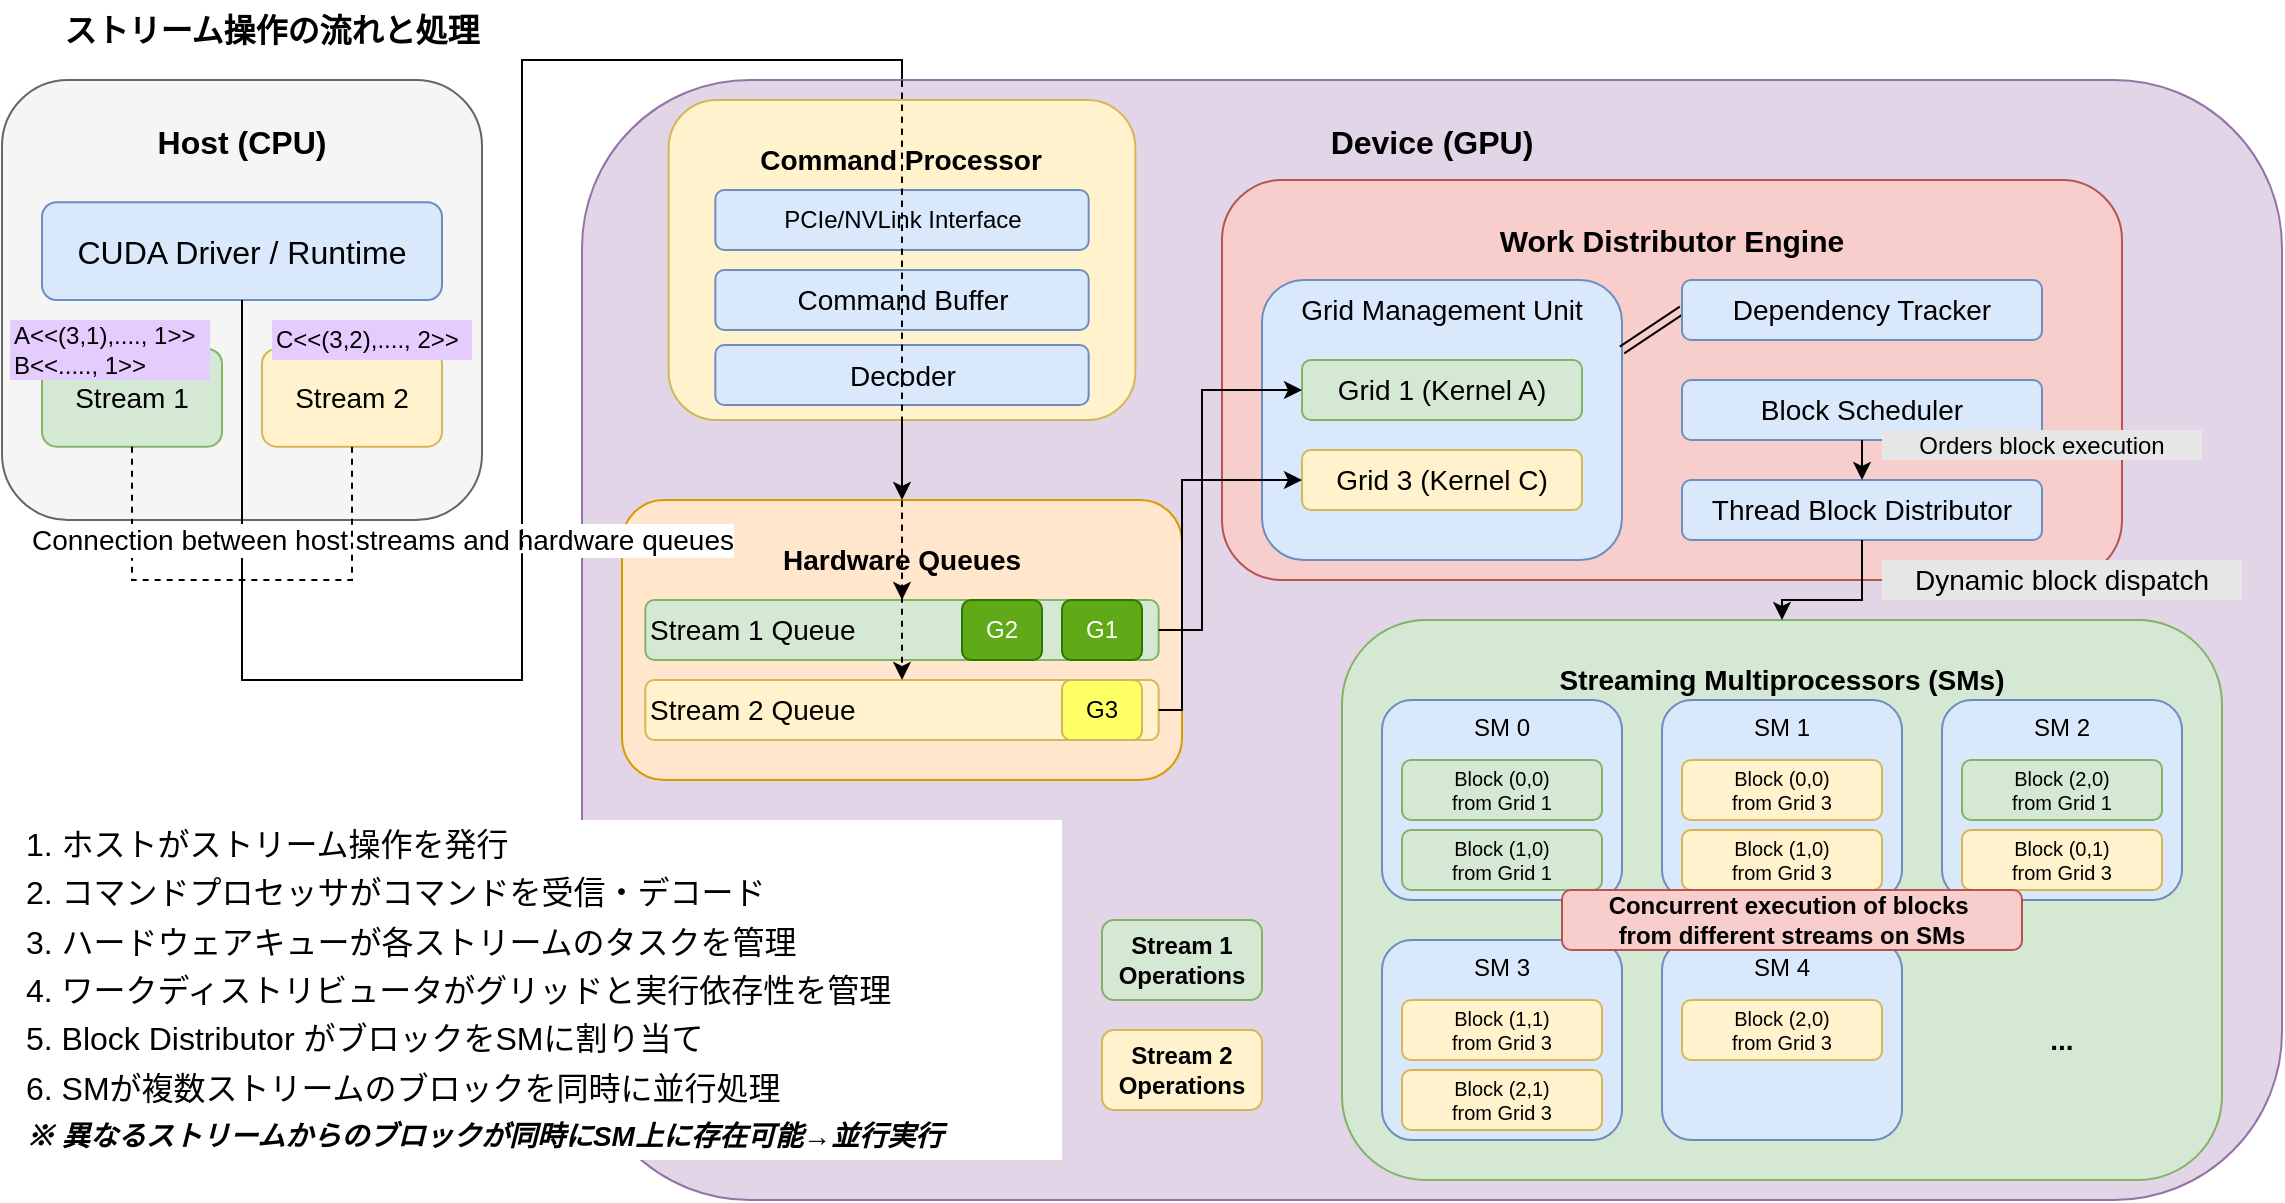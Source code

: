 <mxfile>
    <diagram id="GPU_Stream_Hardware" name="GPU Hardware Stream Grid Relationship">
        <mxGraphModel dx="1033" dy="690" grid="1" gridSize="10" guides="1" tooltips="1" connect="1" arrows="1" fold="1" page="1" pageScale="1" pageWidth="1400" pageHeight="850" background="#ffffff" math="0" shadow="0">
            <root>
                <mxCell id="0"/>
                <mxCell id="1" parent="0"/>
                <mxCell id="53" value="ストリーム操作の流れと処理" style="text;html=1;strokeColor=none;fillColor=none;align=center;verticalAlign=middle;whiteSpace=wrap;rounded=0;fontSize=16;fontStyle=1" parent="1" vertex="1">
                    <mxGeometry x="50" y="200" width="250" height="30" as="geometry"/>
                </mxCell>
                <mxCell id="67" value="" style="group" vertex="1" connectable="0" parent="1">
                    <mxGeometry x="40" y="240" width="240" height="220" as="geometry"/>
                </mxCell>
                <mxCell id="2" value="Host (CPU)" style="rounded=1;whiteSpace=wrap;html=1;fillColor=#f5f5f5;strokeColor=#666666;fontSize=16;fontStyle=1;verticalAlign=top;spacingTop=15;shadow=0;" parent="67" vertex="1">
                    <mxGeometry width="240" height="220.0" as="geometry"/>
                </mxCell>
                <mxCell id="3" value="CUDA Driver / Runtime" style="rounded=1;whiteSpace=wrap;html=1;fillColor=#dae8fc;strokeColor=#6c8ebf;fontSize=16;" parent="67" vertex="1">
                    <mxGeometry x="20" y="61.111" width="200" height="48.889" as="geometry"/>
                </mxCell>
                <mxCell id="4" value="Stream 1" style="rounded=1;whiteSpace=wrap;html=1;fillColor=#d5e8d4;strokeColor=#82b366;fontSize=14;" parent="67" vertex="1">
                    <mxGeometry x="20" y="134.444" width="90" height="48.889" as="geometry"/>
                </mxCell>
                <mxCell id="5" value="Stream 2" style="rounded=1;whiteSpace=wrap;html=1;fillColor=#fff2cc;strokeColor=#d6b656;fontSize=14;" parent="67" vertex="1">
                    <mxGeometry x="130" y="134.444" width="90" height="48.889" as="geometry"/>
                </mxCell>
                <mxCell id="81" value="A&amp;lt;&amp;lt;(3,1),...., 1&amp;gt;&amp;gt;&lt;div&gt;B&amp;lt;&amp;lt;....., 1&amp;gt;&amp;gt;&lt;/div&gt;" style="text;html=1;align=left;verticalAlign=middle;whiteSpace=wrap;rounded=0;fillColor=#E5CCFF;" vertex="1" parent="67">
                    <mxGeometry x="4" y="120" width="100" height="30" as="geometry"/>
                </mxCell>
                <mxCell id="82" value="C&amp;lt;&amp;lt;(3,2),...., 2&amp;gt;&amp;gt;" style="text;html=1;align=left;verticalAlign=middle;whiteSpace=wrap;rounded=0;fillColor=#E5CCFF;" vertex="1" parent="67">
                    <mxGeometry x="135" y="120" width="100" height="20" as="geometry"/>
                </mxCell>
                <mxCell id="52" value="" style="endArrow=classic;html=1;rounded=0;exitX=0.5;exitY=1;exitDx=0;exitDy=0;entryX=0.5;entryY=0;entryDx=0;entryDy=0;" parent="1" source="3" target="7" edge="1">
                    <mxGeometry width="50" height="50" relative="1" as="geometry">
                        <mxPoint x="550" y="400" as="sourcePoint"/>
                        <mxPoint x="600" y="350" as="targetPoint"/>
                        <Array as="points">
                            <mxPoint x="160" y="540"/>
                            <mxPoint x="300" y="540"/>
                            <mxPoint x="300" y="230"/>
                            <mxPoint x="490" y="230"/>
                        </Array>
                    </mxGeometry>
                </mxCell>
                <mxCell id="6" value="Device (GPU)" style="rounded=1;whiteSpace=wrap;html=1;fillColor=#e1d5e7;strokeColor=#9673a6;fontSize=16;fontStyle=1;verticalAlign=top;spacingTop=15;shadow=0;container=0;" parent="1" vertex="1">
                    <mxGeometry x="330" y="240" width="850" height="560" as="geometry"/>
                </mxCell>
                <mxCell id="61" value="Stream 1&#xa;Operations" style="text;html=1;strokeColor=#82b366;fillColor=#d5e8d4;align=center;verticalAlign=middle;whiteSpace=wrap;rounded=1;fontSize=12;fontStyle=1;container=0;" parent="1" vertex="1">
                    <mxGeometry x="590" y="660" width="80" height="40" as="geometry"/>
                </mxCell>
                <mxCell id="62" value="Stream 2&#xa;Operations" style="text;html=1;strokeColor=#d6b656;fillColor=#fff2cc;align=center;verticalAlign=middle;whiteSpace=wrap;rounded=1;fontSize=12;fontStyle=1;container=0;" parent="1" vertex="1">
                    <mxGeometry x="590" y="715" width="80" height="40" as="geometry"/>
                </mxCell>
                <mxCell id="69" value="" style="group;fillColor=#FFFFFF;fontSize=16;" vertex="1" connectable="0" parent="1">
                    <mxGeometry x="50" y="610" width="520" height="170" as="geometry"/>
                </mxCell>
                <mxCell id="54" value="1. ホストがストリーム操作を発行" style="text;html=1;strokeColor=none;fillColor=none;align=left;verticalAlign=middle;whiteSpace=wrap;rounded=0;fontSize=16;" parent="69" vertex="1">
                    <mxGeometry width="472.727" height="24.286" as="geometry"/>
                </mxCell>
                <mxCell id="55" value="2. コマンドプロセッサがコマンドを受信・デコード" style="text;html=1;strokeColor=none;fillColor=none;align=left;verticalAlign=middle;whiteSpace=wrap;rounded=0;fontSize=16;" parent="69" vertex="1">
                    <mxGeometry y="24.286" width="472.727" height="24.286" as="geometry"/>
                </mxCell>
                <mxCell id="56" value="3. ハードウェアキューが各ストリームのタスクを管理" style="text;html=1;strokeColor=none;fillColor=none;align=left;verticalAlign=middle;whiteSpace=wrap;rounded=0;fontSize=16;" parent="69" vertex="1">
                    <mxGeometry y="48.571" width="472.727" height="24.286" as="geometry"/>
                </mxCell>
                <mxCell id="57" value="4. ワークディストリビュータがグリッドと実行依存性を管理" style="text;html=1;strokeColor=none;fillColor=none;align=left;verticalAlign=middle;whiteSpace=wrap;rounded=0;fontSize=16;" parent="69" vertex="1">
                    <mxGeometry y="72.857" width="520" height="24.286" as="geometry"/>
                </mxCell>
                <mxCell id="58" value="5. Block Distributor がブロックをSMに割り当て" style="text;html=1;strokeColor=none;fillColor=none;align=left;verticalAlign=middle;whiteSpace=wrap;rounded=0;fontSize=16;" parent="69" vertex="1">
                    <mxGeometry y="97.143" width="472.727" height="24.286" as="geometry"/>
                </mxCell>
                <mxCell id="59" value="6. SMが複数ストリームのブロックを同時に並行処理" style="text;html=1;strokeColor=none;fillColor=none;align=left;verticalAlign=middle;whiteSpace=wrap;rounded=0;fontSize=16;" parent="69" vertex="1">
                    <mxGeometry y="121.429" width="472.727" height="24.286" as="geometry"/>
                </mxCell>
                <mxCell id="60" value="※ 異なるストリームからのブロックが同時にSM上に存在可能→並行実行" style="text;html=1;strokeColor=none;fillColor=none;align=left;verticalAlign=middle;whiteSpace=wrap;rounded=0;fontSize=14;fontStyle=3" parent="69" vertex="1">
                    <mxGeometry y="145.714" width="484.545" height="24.286" as="geometry"/>
                </mxCell>
                <mxCell id="70" value="" style="group" vertex="1" connectable="0" parent="1">
                    <mxGeometry x="710" y="510" width="440" height="280" as="geometry"/>
                </mxCell>
                <mxCell id="29" value="Streaming Multiprocessors (SMs)" style="rounded=1;whiteSpace=wrap;html=1;fillColor=#d5e8d4;strokeColor=#82b366;fontSize=14;fontStyle=1;verticalAlign=top;spacingTop=15;container=0;" parent="70" vertex="1">
                    <mxGeometry width="440" height="280" as="geometry"/>
                </mxCell>
                <mxCell id="30" value="SM 0" style="rounded=1;whiteSpace=wrap;html=1;fillColor=#dae8fc;strokeColor=#6c8ebf;fontSize=12;verticalAlign=top;container=0;" parent="70" vertex="1">
                    <mxGeometry x="20" y="40" width="120" height="100" as="geometry"/>
                </mxCell>
                <mxCell id="31" value="SM 1" style="rounded=1;whiteSpace=wrap;html=1;fillColor=#dae8fc;strokeColor=#6c8ebf;fontSize=12;verticalAlign=top;container=0;" parent="70" vertex="1">
                    <mxGeometry x="160" y="40" width="120" height="100" as="geometry"/>
                </mxCell>
                <mxCell id="32" value="SM 2" style="rounded=1;whiteSpace=wrap;html=1;fillColor=#dae8fc;strokeColor=#6c8ebf;fontSize=12;verticalAlign=top;container=0;" parent="70" vertex="1">
                    <mxGeometry x="300" y="40" width="120" height="100" as="geometry"/>
                </mxCell>
                <mxCell id="33" value="SM 3" style="rounded=1;whiteSpace=wrap;html=1;fillColor=#dae8fc;strokeColor=#6c8ebf;fontSize=12;verticalAlign=top;container=0;" parent="70" vertex="1">
                    <mxGeometry x="20" y="160" width="120" height="100" as="geometry"/>
                </mxCell>
                <mxCell id="34" value="SM 4" style="rounded=1;whiteSpace=wrap;html=1;fillColor=#dae8fc;strokeColor=#6c8ebf;fontSize=12;verticalAlign=top;container=0;" parent="70" vertex="1">
                    <mxGeometry x="160" y="160" width="120" height="100" as="geometry"/>
                </mxCell>
                <mxCell id="35" value="..." style="text;html=1;strokeColor=none;fillColor=none;align=center;verticalAlign=middle;whiteSpace=wrap;rounded=0;fontSize=14;fontStyle=1;container=0;" parent="70" vertex="1">
                    <mxGeometry x="300" y="160" width="120" height="100" as="geometry"/>
                </mxCell>
                <mxCell id="36" value="Block (0,0)&#xa;from Grid 1" style="rounded=1;whiteSpace=wrap;html=1;fillColor=#d5e8d4;strokeColor=#82b366;fontSize=10;container=0;" parent="70" vertex="1">
                    <mxGeometry x="30" y="70" width="100" height="30" as="geometry"/>
                </mxCell>
                <mxCell id="37" value="Block (1,0)&#xa;from Grid 1" style="rounded=1;whiteSpace=wrap;html=1;fillColor=#d5e8d4;strokeColor=#82b366;fontSize=10;container=0;" parent="70" vertex="1">
                    <mxGeometry x="30" y="105" width="100" height="30" as="geometry"/>
                </mxCell>
                <mxCell id="38" value="Block (0,0)&#xa;from Grid 3" style="rounded=1;whiteSpace=wrap;html=1;fillColor=#fff2cc;strokeColor=#d6b656;fontSize=10;container=0;" parent="70" vertex="1">
                    <mxGeometry x="170" y="70" width="100" height="30" as="geometry"/>
                </mxCell>
                <mxCell id="39" value="Block (2,0)&#xa;from Grid 1" style="rounded=1;whiteSpace=wrap;html=1;fillColor=#d5e8d4;strokeColor=#82b366;fontSize=10;container=0;" parent="70" vertex="1">
                    <mxGeometry x="310" y="70" width="100" height="30" as="geometry"/>
                </mxCell>
                <mxCell id="40" value="Block (1,0)&#xa;from Grid 3" style="rounded=1;whiteSpace=wrap;html=1;fillColor=#fff2cc;strokeColor=#d6b656;fontSize=10;container=0;" parent="70" vertex="1">
                    <mxGeometry x="170" y="105" width="100" height="30" as="geometry"/>
                </mxCell>
                <mxCell id="42" value="Block (1,1)&#xa;from Grid 3" style="rounded=1;whiteSpace=wrap;html=1;fillColor=#fff2cc;strokeColor=#d6b656;fontSize=10;container=0;" parent="70" vertex="1">
                    <mxGeometry x="30" y="190" width="100" height="30" as="geometry"/>
                </mxCell>
                <mxCell id="44" value="Block (2,0)&#xa;from Grid 3" style="rounded=1;whiteSpace=wrap;html=1;fillColor=#fff2cc;strokeColor=#d6b656;fontSize=10;container=0;" parent="70" vertex="1">
                    <mxGeometry x="170" y="190" width="100" height="30" as="geometry"/>
                </mxCell>
                <mxCell id="78" value="Block (0,1)&lt;br&gt;from Grid 3" style="rounded=1;whiteSpace=wrap;html=1;fillColor=#fff2cc;strokeColor=#d6b656;fontSize=10;container=0;" vertex="1" parent="70">
                    <mxGeometry x="310" y="105" width="100" height="30" as="geometry"/>
                </mxCell>
                <mxCell id="63" value="Concurrent execution of blocks&amp;nbsp;&lt;div&gt;from different streams on SMs&lt;/div&gt;" style="text;html=1;strokeColor=#b85450;fillColor=#f8cecc;align=center;verticalAlign=middle;whiteSpace=wrap;rounded=1;fontSize=12;fontStyle=1;container=0;" parent="70" vertex="1">
                    <mxGeometry x="110" y="135" width="230" height="30" as="geometry"/>
                </mxCell>
                <mxCell id="79" value="Block (2,1)&lt;br&gt;from Grid 3" style="rounded=1;whiteSpace=wrap;html=1;fillColor=#fff2cc;strokeColor=#d6b656;fontSize=10;container=0;" vertex="1" parent="70">
                    <mxGeometry x="30" y="225" width="100" height="30" as="geometry"/>
                </mxCell>
                <mxCell id="73" value="" style="group" vertex="1" connectable="0" parent="1">
                    <mxGeometry x="650" y="290" width="510" height="210" as="geometry"/>
                </mxCell>
                <mxCell id="16" value="Work Distributor Engine" style="rounded=1;whiteSpace=wrap;html=1;fillColor=#f8cecc;strokeColor=#b85450;fontSize=15;fontStyle=1;verticalAlign=top;spacingTop=15;container=0;" parent="73" vertex="1">
                    <mxGeometry width="450" height="200" as="geometry"/>
                </mxCell>
                <mxCell id="17" value="Grid Management Unit" style="rounded=1;whiteSpace=wrap;html=1;fillColor=#dae8fc;strokeColor=#6c8ebf;fontSize=14;container=0;verticalAlign=top;" parent="73" vertex="1">
                    <mxGeometry x="20" y="50" width="180" height="140" as="geometry"/>
                </mxCell>
                <mxCell id="18" value="Grid 1 (Kernel A)" style="rounded=1;whiteSpace=wrap;html=1;fillColor=#d5e8d4;strokeColor=#82b366;fontSize=14;container=0;" parent="73" vertex="1">
                    <mxGeometry x="40" y="90" width="140" height="30" as="geometry"/>
                </mxCell>
                <mxCell id="20" value="Grid 3 (Kernel C)" style="rounded=1;whiteSpace=wrap;html=1;fillColor=#fff2cc;strokeColor=#d6b656;fontSize=14;container=0;" parent="73" vertex="1">
                    <mxGeometry x="40" y="135" width="140" height="30" as="geometry"/>
                </mxCell>
                <mxCell id="21" value="Block Scheduler" style="rounded=1;whiteSpace=wrap;html=1;fillColor=#dae8fc;strokeColor=#6c8ebf;fontSize=14;container=0;" parent="73" vertex="1">
                    <mxGeometry x="230" y="100" width="180" height="30" as="geometry"/>
                </mxCell>
                <mxCell id="71" style="edgeStyle=none;html=1;exitX=0;exitY=0.5;exitDx=0;exitDy=0;entryX=1;entryY=0.25;entryDx=0;entryDy=0;shape=link;" edge="1" parent="73" source="22" target="17">
                    <mxGeometry relative="1" as="geometry"/>
                </mxCell>
                <mxCell id="22" value="Dependency Tracker" style="rounded=1;whiteSpace=wrap;html=1;fillColor=#dae8fc;strokeColor=#6c8ebf;fontSize=14;container=0;" parent="73" vertex="1">
                    <mxGeometry x="230" y="50" width="180" height="30" as="geometry"/>
                </mxCell>
                <mxCell id="24" value="Thread Block Distributor" style="rounded=1;whiteSpace=wrap;html=1;fillColor=#dae8fc;strokeColor=#6c8ebf;fontSize=14;container=0;" parent="73" vertex="1">
                    <mxGeometry x="230" y="150" width="180" height="30" as="geometry"/>
                </mxCell>
                <mxCell id="50" value="" style="endArrow=classic;html=1;rounded=0;exitX=0.5;exitY=1;exitDx=0;exitDy=0;entryX=0.5;entryY=0;entryDx=0;entryDy=0;" parent="73" source="21" target="24" edge="1">
                    <mxGeometry width="50" height="50" relative="1" as="geometry">
                        <mxPoint x="230" y="110" as="sourcePoint"/>
                        <mxPoint x="280" y="60" as="targetPoint"/>
                        <Array as="points"/>
                    </mxGeometry>
                </mxCell>
                <mxCell id="65" value="Orders block execution" style="text;html=1;strokeColor=none;fillColor=#E6E6E6;align=center;verticalAlign=middle;whiteSpace=wrap;rounded=0;fontSize=12;container=0;" parent="73" vertex="1">
                    <mxGeometry x="330" y="125" width="160" height="15" as="geometry"/>
                </mxCell>
                <mxCell id="66" value="Dynamic block dispatch" style="text;html=1;strokeColor=none;fillColor=#E6E6E6;align=center;verticalAlign=middle;whiteSpace=wrap;rounded=0;fontSize=14;container=0;" parent="73" vertex="1">
                    <mxGeometry x="330" y="190" width="180" height="20" as="geometry"/>
                </mxCell>
                <mxCell id="51" value="" style="endArrow=classic;html=1;rounded=0;exitX=0.5;exitY=1;exitDx=0;exitDy=0;entryX=0.5;entryY=0;entryDx=0;entryDy=0;" parent="1" source="24" target="29" edge="1">
                    <mxGeometry width="50" height="50" relative="1" as="geometry">
                        <mxPoint x="1110" y="480" as="sourcePoint"/>
                        <mxPoint x="890" y="350" as="targetPoint"/>
                        <Array as="points">
                            <mxPoint x="970" y="500"/>
                            <mxPoint x="930" y="500"/>
                        </Array>
                    </mxGeometry>
                </mxCell>
                <mxCell id="74" value="" style="group" vertex="1" connectable="0" parent="1">
                    <mxGeometry x="350" y="250" width="280" height="340" as="geometry"/>
                </mxCell>
                <mxCell id="11" value="Hardware Queues" style="rounded=1;whiteSpace=wrap;html=1;fillColor=#ffe6cc;strokeColor=#d79b00;fontSize=14;fontStyle=1;verticalAlign=top;spacingTop=15;container=0;" parent="74" vertex="1">
                    <mxGeometry y="200" width="280" height="140" as="geometry"/>
                </mxCell>
                <mxCell id="12" value="Stream 1 Queue" style="rounded=1;whiteSpace=wrap;html=1;fillColor=#d5e8d4;strokeColor=#82b366;fontSize=14;container=0;align=left;" parent="74" vertex="1">
                    <mxGeometry x="11.667" y="250" width="256.667" height="30" as="geometry"/>
                </mxCell>
                <mxCell id="13" value="Stream 2 Queue" style="rounded=1;whiteSpace=wrap;html=1;fillColor=#fff2cc;strokeColor=#d6b656;fontSize=14;container=0;align=left;" parent="74" vertex="1">
                    <mxGeometry x="11.667" y="290" width="256.667" height="30" as="geometry"/>
                </mxCell>
                <mxCell id="46" value="" style="endArrow=classic;html=1;rounded=0;exitX=0.5;exitY=1;exitDx=0;exitDy=0;entryX=0.5;entryY=0;entryDx=0;entryDy=0;" parent="74" source="10" target="11" edge="1">
                    <mxGeometry width="50" height="50" relative="1" as="geometry">
                        <mxPoint x="571.667" y="150" as="sourcePoint"/>
                        <mxPoint x="630" y="100" as="targetPoint"/>
                    </mxGeometry>
                </mxCell>
                <mxCell id="72" value="" style="group" vertex="1" connectable="0" parent="74">
                    <mxGeometry x="23.333" width="233.333" height="160" as="geometry"/>
                </mxCell>
                <mxCell id="7" value="Command Processor" style="rounded=1;whiteSpace=wrap;html=1;fillColor=#fff2cc;strokeColor=#d6b656;fontSize=14;fontStyle=1;verticalAlign=top;spacingTop=15;container=0;" parent="72" vertex="1">
                    <mxGeometry width="233.333" height="160" as="geometry"/>
                </mxCell>
                <mxCell id="8" value="PCIe/NVLink Interface" style="rounded=1;whiteSpace=wrap;html=1;fillColor=#dae8fc;strokeColor=#6c8ebf;fontSize=12;container=0;" parent="72" vertex="1">
                    <mxGeometry x="23.333" y="45" width="186.667" height="30" as="geometry"/>
                </mxCell>
                <mxCell id="9" value="Command Buffer" style="rounded=1;whiteSpace=wrap;html=1;fillColor=#dae8fc;strokeColor=#6c8ebf;fontSize=14;container=0;" parent="72" vertex="1">
                    <mxGeometry x="23.333" y="85" width="186.667" height="30" as="geometry"/>
                </mxCell>
                <mxCell id="10" value="Decoder" style="rounded=1;whiteSpace=wrap;html=1;fillColor=#dae8fc;strokeColor=#6c8ebf;fontSize=14;container=0;" parent="72" vertex="1">
                    <mxGeometry x="23.333" y="122.5" width="186.667" height="30" as="geometry"/>
                </mxCell>
                <mxCell id="75" value="G1" style="rounded=1;whiteSpace=wrap;html=1;fillColor=#60a917;fontColor=#ffffff;strokeColor=#2D7600;" vertex="1" parent="74">
                    <mxGeometry x="220" y="250" width="40" height="30" as="geometry"/>
                </mxCell>
                <mxCell id="76" value="G2" style="rounded=1;whiteSpace=wrap;html=1;fillColor=#60a917;fontColor=#ffffff;strokeColor=#2D7600;" vertex="1" parent="74">
                    <mxGeometry x="170" y="250" width="40" height="30" as="geometry"/>
                </mxCell>
                <mxCell id="77" value="G3" style="rounded=1;whiteSpace=wrap;html=1;fillColor=#FFFF66;strokeColor=#d6b656;" vertex="1" parent="74">
                    <mxGeometry x="220" y="290" width="40" height="30" as="geometry"/>
                </mxCell>
                <mxCell id="49" value="" style="endArrow=classic;html=1;rounded=0;exitX=1;exitY=0.5;exitDx=0;exitDy=0;entryX=0;entryY=0.5;entryDx=0;entryDy=0;" parent="1" source="13" target="20" edge="1">
                    <mxGeometry width="50" height="50" relative="1" as="geometry">
                        <mxPoint x="840" y="400" as="sourcePoint"/>
                        <mxPoint x="890" y="350" as="targetPoint"/>
                        <Array as="points">
                            <mxPoint x="630" y="555"/>
                            <mxPoint x="630" y="440"/>
                        </Array>
                    </mxGeometry>
                </mxCell>
                <mxCell id="47" value="" style="endArrow=classic;html=1;rounded=0;exitX=1;exitY=0.5;exitDx=0;exitDy=0;entryX=0;entryY=0.5;entryDx=0;entryDy=0;" parent="1" source="12" target="18" edge="1">
                    <mxGeometry width="50" height="50" relative="1" as="geometry">
                        <mxPoint x="840" y="400" as="sourcePoint"/>
                        <mxPoint x="890" y="350" as="targetPoint"/>
                        <Array as="points">
                            <mxPoint x="640" y="515"/>
                            <mxPoint x="640" y="395"/>
                        </Array>
                    </mxGeometry>
                </mxCell>
                <mxCell id="14" value="Connection between host streams and hardware queues" style="endArrow=classic;html=1;rounded=0;exitX=0.5;exitY=1;exitDx=0;exitDy=0;entryX=0.5;entryY=0;entryDx=0;entryDy=0;dashed=1;strokeWidth=1;fontSize=14;" parent="1" source="4" target="12" edge="1">
                    <mxGeometry x="-0.294" y="70" width="50" height="50" relative="1" as="geometry">
                        <mxPoint x="390" y="440" as="sourcePoint"/>
                        <mxPoint x="440" y="390" as="targetPoint"/>
                        <Array as="points">
                            <mxPoint x="105" y="490"/>
                            <mxPoint x="160" y="490"/>
                            <mxPoint x="160" y="540"/>
                            <mxPoint x="300" y="540"/>
                            <mxPoint x="300" y="230"/>
                            <mxPoint x="490" y="230"/>
                        </Array>
                        <mxPoint as="offset"/>
                    </mxGeometry>
                </mxCell>
                <mxCell id="15" value="" style="endArrow=classic;html=1;rounded=0;exitX=0.5;exitY=1;exitDx=0;exitDy=0;entryX=0.5;entryY=0;entryDx=0;entryDy=0;dashed=1;strokeWidth=1;" parent="1" source="5" target="13" edge="1">
                    <mxGeometry width="50" height="50" relative="1" as="geometry">
                        <mxPoint x="390" y="440" as="sourcePoint"/>
                        <mxPoint x="440" y="390" as="targetPoint"/>
                        <Array as="points">
                            <mxPoint x="215" y="490"/>
                            <mxPoint x="160" y="490"/>
                            <mxPoint x="160" y="540"/>
                            <mxPoint x="300" y="540"/>
                            <mxPoint x="300" y="460"/>
                            <mxPoint x="300" y="230"/>
                            <mxPoint x="490" y="230"/>
                        </Array>
                    </mxGeometry>
                </mxCell>
            </root>
        </mxGraphModel>
    </diagram>
</mxfile>